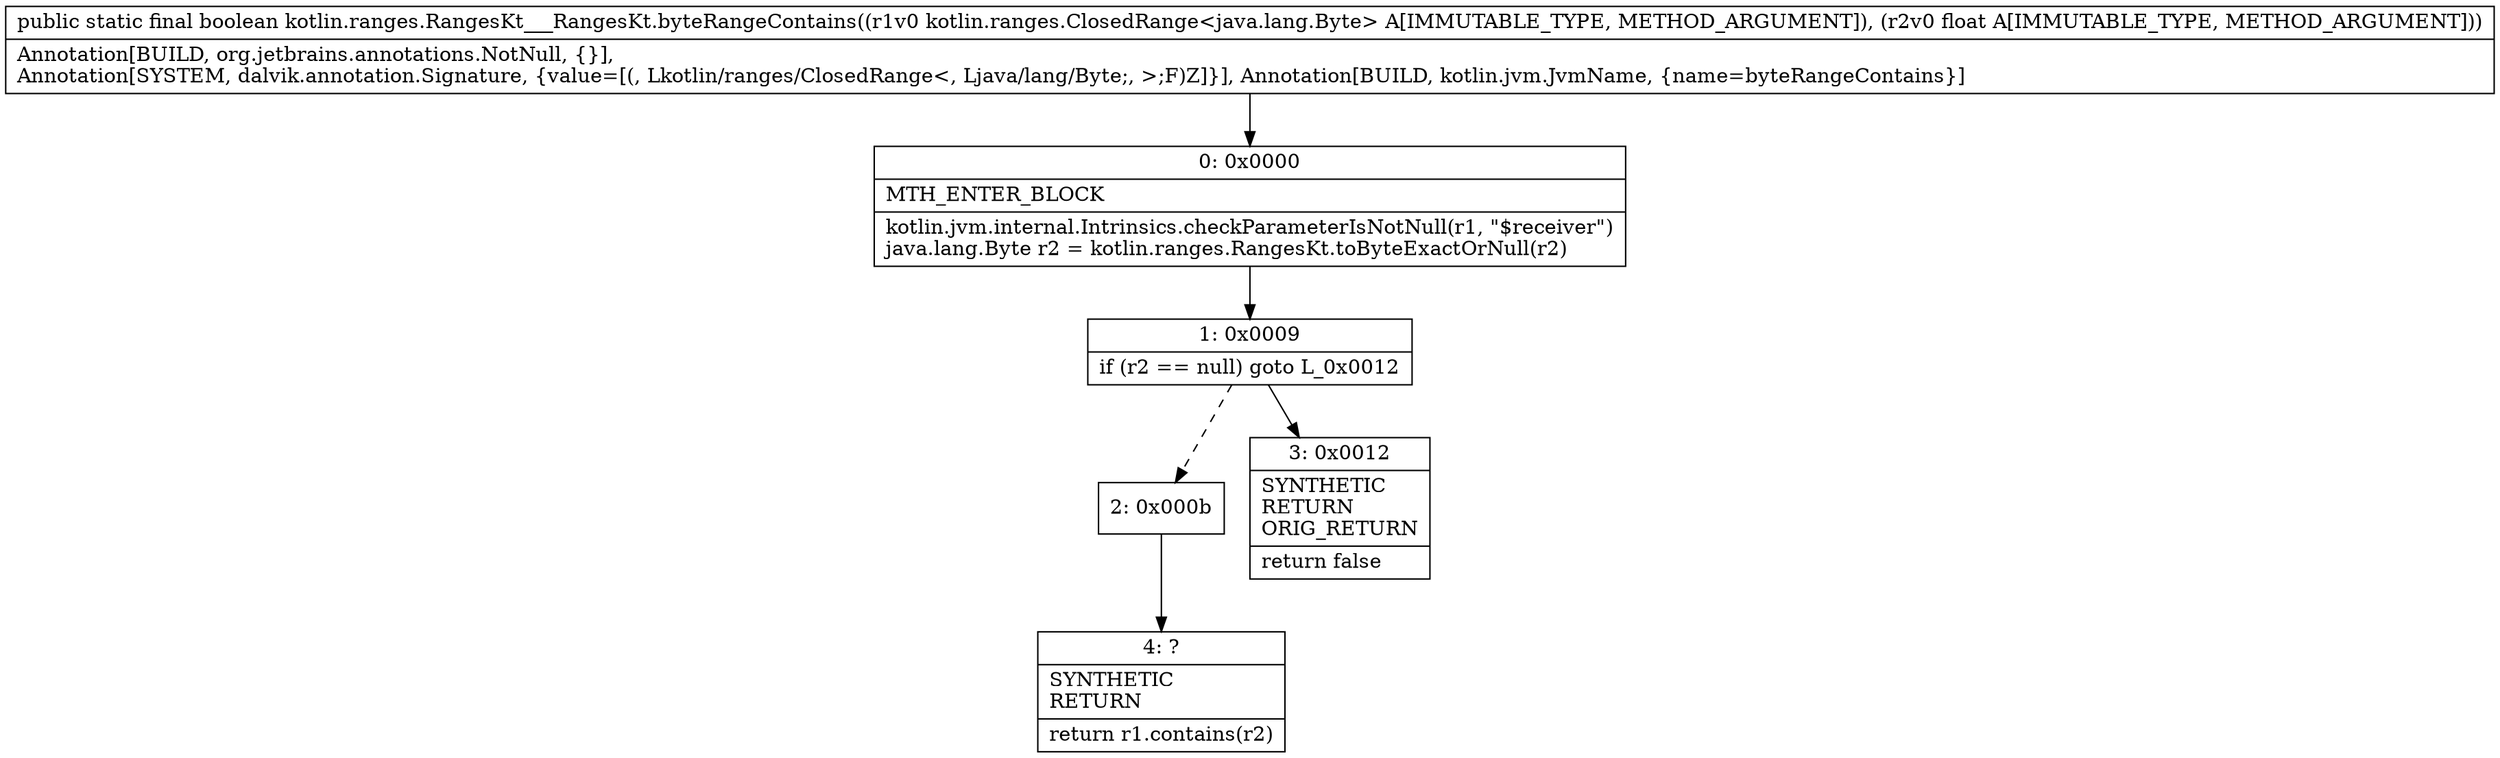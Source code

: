 digraph "CFG forkotlin.ranges.RangesKt___RangesKt.byteRangeContains(Lkotlin\/ranges\/ClosedRange;F)Z" {
Node_0 [shape=record,label="{0\:\ 0x0000|MTH_ENTER_BLOCK\l|kotlin.jvm.internal.Intrinsics.checkParameterIsNotNull(r1, \"$receiver\")\ljava.lang.Byte r2 = kotlin.ranges.RangesKt.toByteExactOrNull(r2)\l}"];
Node_1 [shape=record,label="{1\:\ 0x0009|if (r2 == null) goto L_0x0012\l}"];
Node_2 [shape=record,label="{2\:\ 0x000b}"];
Node_3 [shape=record,label="{3\:\ 0x0012|SYNTHETIC\lRETURN\lORIG_RETURN\l|return false\l}"];
Node_4 [shape=record,label="{4\:\ ?|SYNTHETIC\lRETURN\l|return r1.contains(r2)\l}"];
MethodNode[shape=record,label="{public static final boolean kotlin.ranges.RangesKt___RangesKt.byteRangeContains((r1v0 kotlin.ranges.ClosedRange\<java.lang.Byte\> A[IMMUTABLE_TYPE, METHOD_ARGUMENT]), (r2v0 float A[IMMUTABLE_TYPE, METHOD_ARGUMENT]))  | Annotation[BUILD, org.jetbrains.annotations.NotNull, \{\}], \lAnnotation[SYSTEM, dalvik.annotation.Signature, \{value=[(, Lkotlin\/ranges\/ClosedRange\<, Ljava\/lang\/Byte;, \>;F)Z]\}], Annotation[BUILD, kotlin.jvm.JvmName, \{name=byteRangeContains\}]\l}"];
MethodNode -> Node_0;
Node_0 -> Node_1;
Node_1 -> Node_2[style=dashed];
Node_1 -> Node_3;
Node_2 -> Node_4;
}

